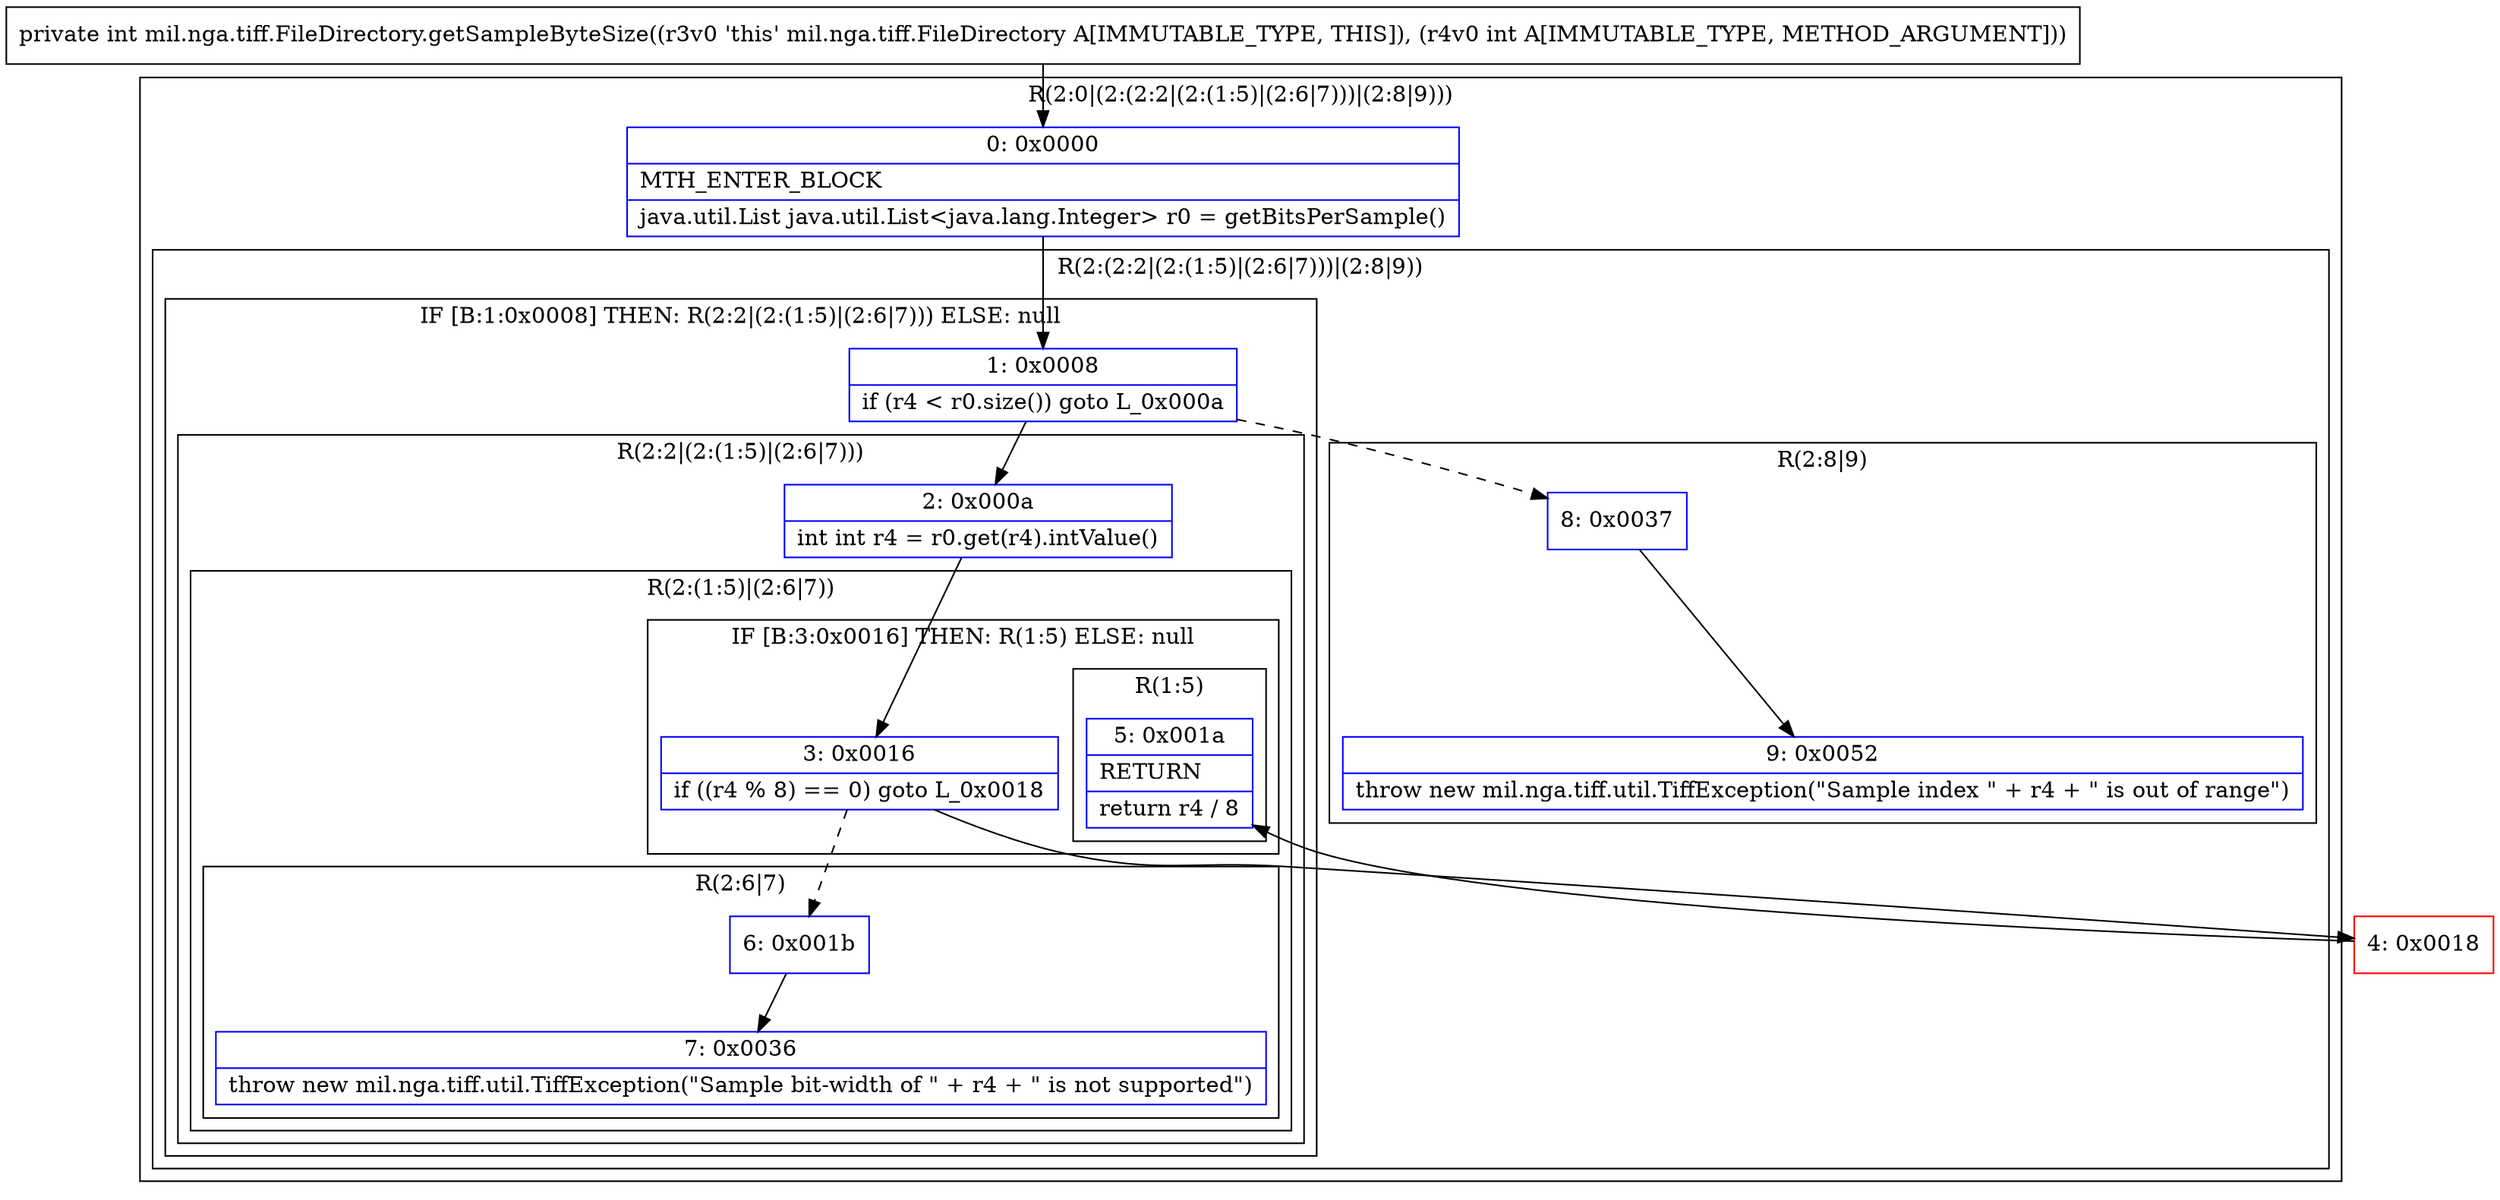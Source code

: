 digraph "CFG formil.nga.tiff.FileDirectory.getSampleByteSize(I)I" {
subgraph cluster_Region_1487082827 {
label = "R(2:0|(2:(2:2|(2:(1:5)|(2:6|7)))|(2:8|9)))";
node [shape=record,color=blue];
Node_0 [shape=record,label="{0\:\ 0x0000|MTH_ENTER_BLOCK\l|java.util.List java.util.List\<java.lang.Integer\> r0 = getBitsPerSample()\l}"];
subgraph cluster_Region_452323303 {
label = "R(2:(2:2|(2:(1:5)|(2:6|7)))|(2:8|9))";
node [shape=record,color=blue];
subgraph cluster_IfRegion_458174548 {
label = "IF [B:1:0x0008] THEN: R(2:2|(2:(1:5)|(2:6|7))) ELSE: null";
node [shape=record,color=blue];
Node_1 [shape=record,label="{1\:\ 0x0008|if (r4 \< r0.size()) goto L_0x000a\l}"];
subgraph cluster_Region_1647648943 {
label = "R(2:2|(2:(1:5)|(2:6|7)))";
node [shape=record,color=blue];
Node_2 [shape=record,label="{2\:\ 0x000a|int int r4 = r0.get(r4).intValue()\l}"];
subgraph cluster_Region_486230444 {
label = "R(2:(1:5)|(2:6|7))";
node [shape=record,color=blue];
subgraph cluster_IfRegion_310999572 {
label = "IF [B:3:0x0016] THEN: R(1:5) ELSE: null";
node [shape=record,color=blue];
Node_3 [shape=record,label="{3\:\ 0x0016|if ((r4 % 8) == 0) goto L_0x0018\l}"];
subgraph cluster_Region_1379937347 {
label = "R(1:5)";
node [shape=record,color=blue];
Node_5 [shape=record,label="{5\:\ 0x001a|RETURN\l|return r4 \/ 8\l}"];
}
}
subgraph cluster_Region_821001167 {
label = "R(2:6|7)";
node [shape=record,color=blue];
Node_6 [shape=record,label="{6\:\ 0x001b}"];
Node_7 [shape=record,label="{7\:\ 0x0036|throw new mil.nga.tiff.util.TiffException(\"Sample bit\-width of \" + r4 + \" is not supported\")\l}"];
}
}
}
}
subgraph cluster_Region_1530154865 {
label = "R(2:8|9)";
node [shape=record,color=blue];
Node_8 [shape=record,label="{8\:\ 0x0037}"];
Node_9 [shape=record,label="{9\:\ 0x0052|throw new mil.nga.tiff.util.TiffException(\"Sample index \" + r4 + \" is out of range\")\l}"];
}
}
}
Node_4 [shape=record,color=red,label="{4\:\ 0x0018}"];
MethodNode[shape=record,label="{private int mil.nga.tiff.FileDirectory.getSampleByteSize((r3v0 'this' mil.nga.tiff.FileDirectory A[IMMUTABLE_TYPE, THIS]), (r4v0 int A[IMMUTABLE_TYPE, METHOD_ARGUMENT])) }"];
MethodNode -> Node_0;
Node_0 -> Node_1;
Node_1 -> Node_2;
Node_1 -> Node_8[style=dashed];
Node_2 -> Node_3;
Node_3 -> Node_4;
Node_3 -> Node_6[style=dashed];
Node_6 -> Node_7;
Node_8 -> Node_9;
Node_4 -> Node_5;
}

